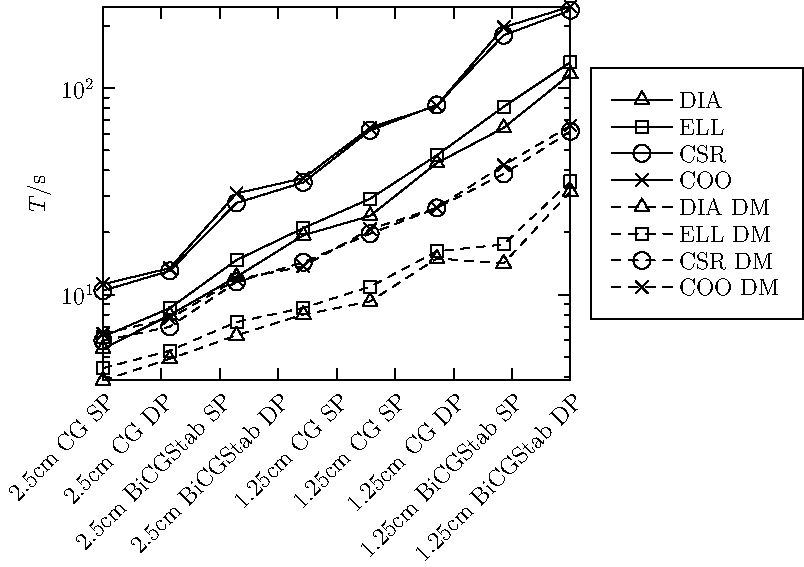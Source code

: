 import graph;
size(14cm,10cm,IgnoreAspect);
real[] x=sequence(8);
real[] DIA={5.475, 7.956, 12.199, 19.391, 24.071, 43.415, 64.256, 116.922};
real[] ELL={6.255, 8.596, 14.711, 20.997, 29.141, 47.362, 81.261, 133.599};
real[] CSR={10.452, 13.042, 27.814, 34.960, 62.478, 82.929, 180.430, 238.462};
real[] COO={11.232, 13.432, 30.934, 36.629, 64.303, 82.384, 197.263, 248.618};
real[] DIAMM={3.838, 4.883, 6.349, 8.003, 9.266, 14.976, 14.165, 31.590};
real[] ELLMM={4.399, 5.351, 7.363, 8.626, 10.920, 16.224, 17.503, 35.322};
real[] CSRMM={5.975, 6.989, 11.513, 14.337, 19.734, 26.301, 38.438, 61.776};
real[] COOMM={6.474, 7.660, 11.840, 13.712, 20.733, 26.364, 42.400, 65.910};
scale(Linear,Log);
string[] month={
"2.5cm CG SP",
"2.5cm CG DP",
"2.5cm BiCGStab SP",
"2.5cm BiCGStab DP",
"1.25cm CG SP",
"1.25cm CG DP",
"1.25cm BiCGStab SP",
"1.25cm BiCGStab DP",
};
transform markersize = scale(1.5mm);
draw(graph(x,DIA),legend="DIA", marker(markersize*polygon(3)));
draw(graph(x,ELL),legend="ELL", marker(markersize*polygon(4)));
draw(graph(x,CSR),legend="CSR", marker(markersize*unitcircle));
draw(graph(x,COO),legend="COO", marker(markersize*cross(4))  );
draw(graph(x,DIAMM),legend="DIA DM", dashed, marker(markersize*polygon(3)));
draw(graph(x,ELLMM),legend="ELL DM", dashed, marker(markersize*polygon(4)));
draw(graph(x,CSRMM),legend="CSR DM", dashed, marker(markersize*unitcircle));
draw(graph(x,COOMM),legend="COO DM", dashed, marker(markersize*cross(4))  );
xaxis(BottomTop,LeftTicks(rotate(45)*Label(),new string(real x) {
return month[round(x)];},8));
yaxis("$T/\mathrm{s}$",LeftRight,RightTicks);
add(legend(linelength=30),point(E),10E);